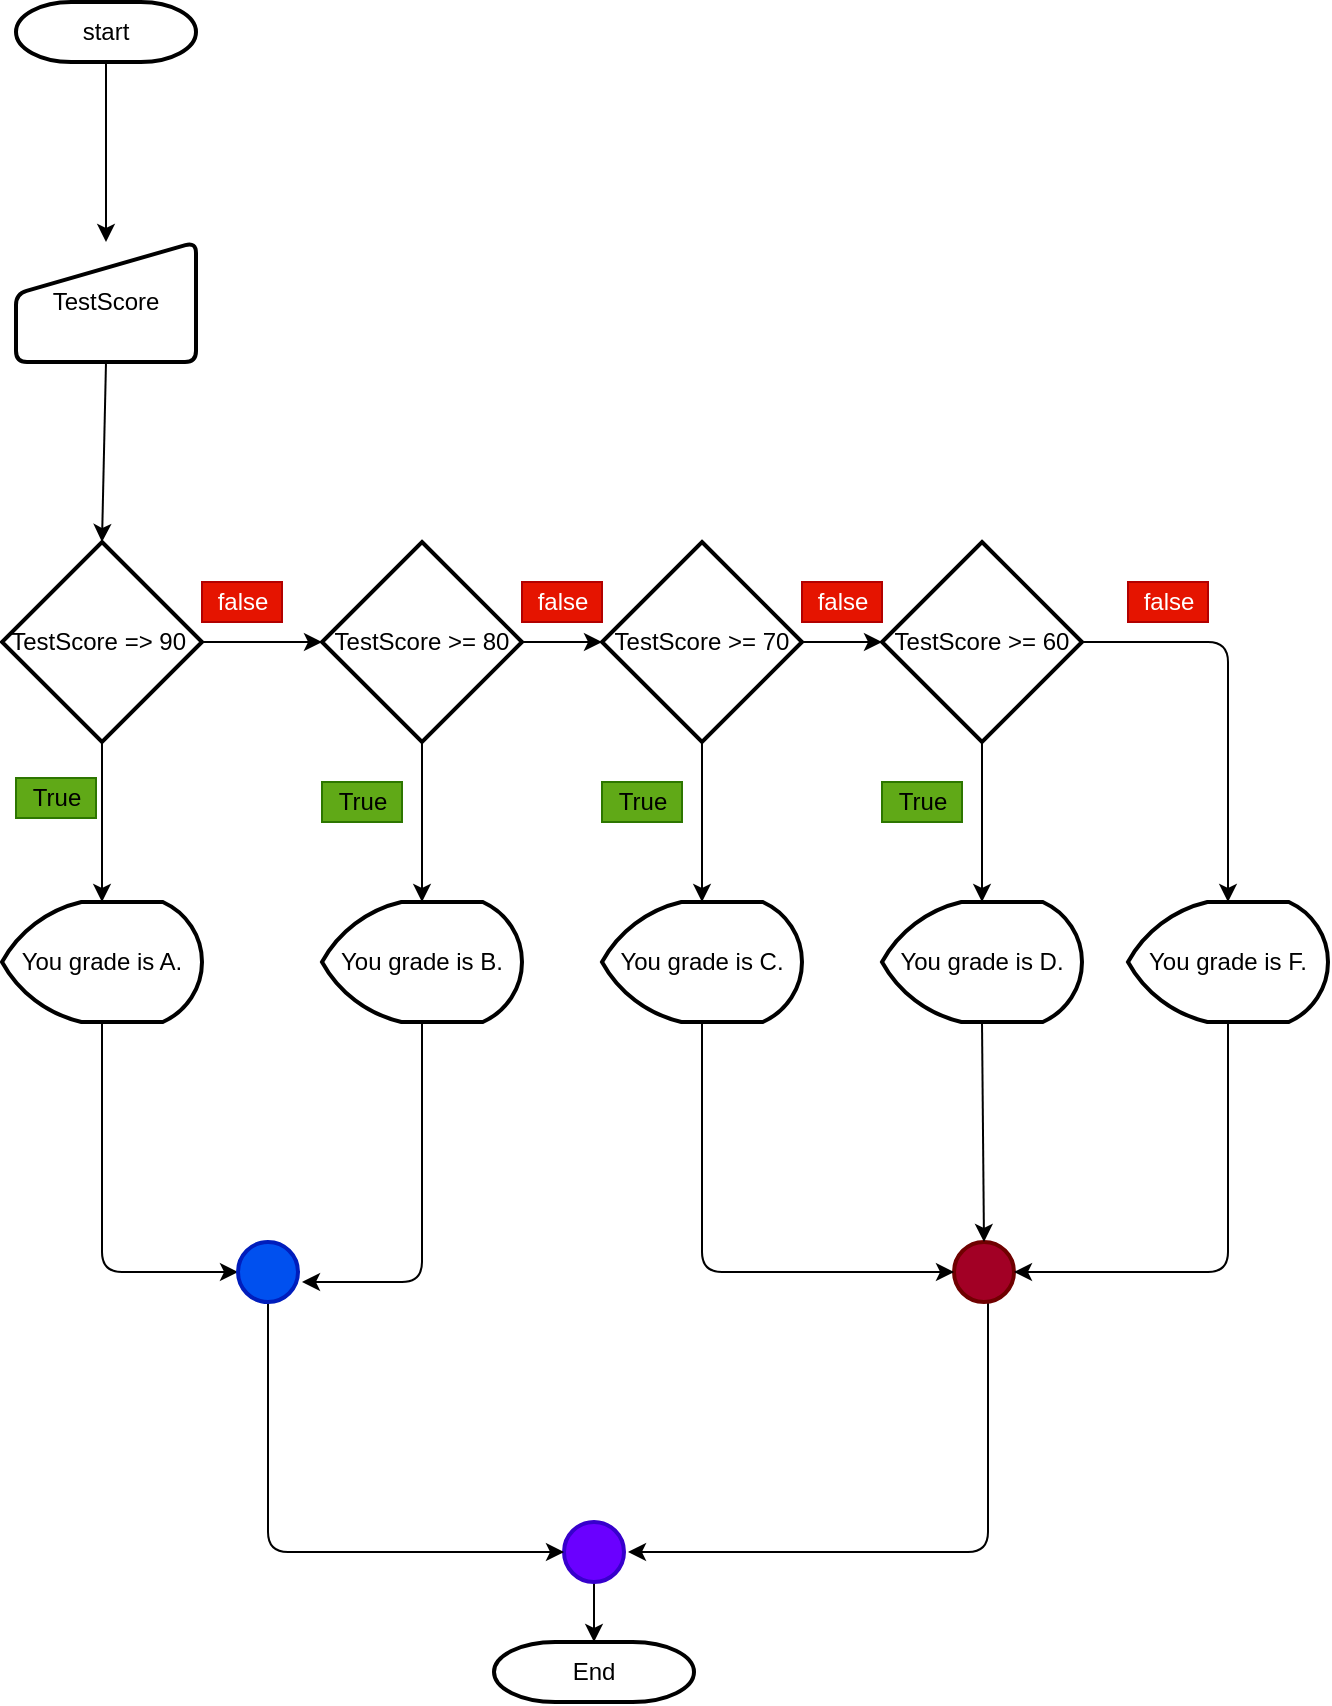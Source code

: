 <mxfile>
    <diagram id="6rhDM608bLwkiDP1xJxP" name="Page-1">
        <mxGraphModel dx="795" dy="684" grid="1" gridSize="10" guides="1" tooltips="1" connect="1" arrows="1" fold="1" page="1" pageScale="1" pageWidth="850" pageHeight="1100" math="0" shadow="0">
            <root>
                <mxCell id="0"/>
                <mxCell id="1" parent="0"/>
                <mxCell id="2" style="edgeStyle=none;html=1;exitX=0.5;exitY=1;exitDx=0;exitDy=0;exitPerimeter=0;entryX=0.5;entryY=0;entryDx=0;entryDy=0;" parent="1" source="3" target="5" edge="1">
                    <mxGeometry relative="1" as="geometry"/>
                </mxCell>
                <mxCell id="3" value="start" style="strokeWidth=2;html=1;shape=mxgraph.flowchart.terminator;whiteSpace=wrap;" parent="1" vertex="1">
                    <mxGeometry x="97" y="50" width="90" height="30" as="geometry"/>
                </mxCell>
                <mxCell id="4" style="edgeStyle=none;html=1;exitX=0.5;exitY=1;exitDx=0;exitDy=0;entryX=0.5;entryY=0;entryDx=0;entryDy=0;entryPerimeter=0;" parent="1" source="5" target="8" edge="1">
                    <mxGeometry relative="1" as="geometry"/>
                </mxCell>
                <mxCell id="5" value="TestScore" style="html=1;strokeWidth=2;shape=manualInput;whiteSpace=wrap;rounded=1;size=26;arcSize=11;" parent="1" vertex="1">
                    <mxGeometry x="97" y="170" width="90" height="60" as="geometry"/>
                </mxCell>
                <mxCell id="6" style="edgeStyle=none;html=1;exitX=1;exitY=0.5;exitDx=0;exitDy=0;exitPerimeter=0;entryX=0;entryY=0.5;entryDx=0;entryDy=0;entryPerimeter=0;" parent="1" source="8" target="11" edge="1">
                    <mxGeometry relative="1" as="geometry"/>
                </mxCell>
                <mxCell id="57" style="edgeStyle=none;html=1;exitX=0.5;exitY=1;exitDx=0;exitDy=0;exitPerimeter=0;entryX=0.5;entryY=0;entryDx=0;entryDy=0;entryPerimeter=0;" parent="1" source="8" target="19" edge="1">
                    <mxGeometry relative="1" as="geometry"/>
                </mxCell>
                <mxCell id="8" value="TestScore =&amp;gt; 90&amp;nbsp;" style="strokeWidth=2;html=1;shape=mxgraph.flowchart.decision;whiteSpace=wrap;" parent="1" vertex="1">
                    <mxGeometry x="90" y="320" width="100" height="100" as="geometry"/>
                </mxCell>
                <mxCell id="9" style="edgeStyle=none;html=1;exitX=1;exitY=0.5;exitDx=0;exitDy=0;exitPerimeter=0;entryX=0;entryY=0.5;entryDx=0;entryDy=0;entryPerimeter=0;" parent="1" source="11" target="17" edge="1">
                    <mxGeometry relative="1" as="geometry"/>
                </mxCell>
                <mxCell id="58" style="edgeStyle=none;html=1;exitX=0.5;exitY=1;exitDx=0;exitDy=0;exitPerimeter=0;" parent="1" source="11" target="53" edge="1">
                    <mxGeometry relative="1" as="geometry"/>
                </mxCell>
                <mxCell id="11" value="TestScore &amp;gt;= 80" style="strokeWidth=2;html=1;shape=mxgraph.flowchart.decision;whiteSpace=wrap;" parent="1" vertex="1">
                    <mxGeometry x="250" y="320" width="100" height="100" as="geometry"/>
                </mxCell>
                <mxCell id="60" style="edgeStyle=none;html=1;exitX=0.5;exitY=1;exitDx=0;exitDy=0;exitPerimeter=0;" parent="1" source="14" target="55" edge="1">
                    <mxGeometry relative="1" as="geometry"/>
                </mxCell>
                <mxCell id="62" style="edgeStyle=none;html=1;exitX=1;exitY=0.5;exitDx=0;exitDy=0;exitPerimeter=0;entryX=0.5;entryY=0;entryDx=0;entryDy=0;entryPerimeter=0;" parent="1" source="14" target="61" edge="1">
                    <mxGeometry relative="1" as="geometry">
                        <Array as="points">
                            <mxPoint x="703" y="370"/>
                        </Array>
                    </mxGeometry>
                </mxCell>
                <mxCell id="14" value="TestScore &amp;gt;= 60" style="strokeWidth=2;html=1;shape=mxgraph.flowchart.decision;whiteSpace=wrap;" parent="1" vertex="1">
                    <mxGeometry x="530" y="320" width="100" height="100" as="geometry"/>
                </mxCell>
                <mxCell id="15" style="edgeStyle=none;html=1;exitX=1;exitY=0.5;exitDx=0;exitDy=0;exitPerimeter=0;entryX=0;entryY=0.5;entryDx=0;entryDy=0;entryPerimeter=0;" parent="1" source="17" target="14" edge="1">
                    <mxGeometry relative="1" as="geometry"/>
                </mxCell>
                <mxCell id="59" style="edgeStyle=none;html=1;exitX=0.5;exitY=1;exitDx=0;exitDy=0;exitPerimeter=0;" parent="1" source="17" target="54" edge="1">
                    <mxGeometry relative="1" as="geometry"/>
                </mxCell>
                <mxCell id="17" value="TestScore &amp;gt;= 70" style="strokeWidth=2;html=1;shape=mxgraph.flowchart.decision;whiteSpace=wrap;" parent="1" vertex="1">
                    <mxGeometry x="390" y="320" width="100" height="100" as="geometry"/>
                </mxCell>
                <mxCell id="68" style="edgeStyle=none;html=1;exitX=0.5;exitY=1;exitDx=0;exitDy=0;exitPerimeter=0;entryX=0;entryY=0.5;entryDx=0;entryDy=0;entryPerimeter=0;" parent="1" source="19" target="52" edge="1">
                    <mxGeometry relative="1" as="geometry">
                        <Array as="points">
                            <mxPoint x="140" y="685"/>
                        </Array>
                    </mxGeometry>
                </mxCell>
                <mxCell id="19" value="You grade is A." style="strokeWidth=2;html=1;shape=mxgraph.flowchart.display;whiteSpace=wrap;" parent="1" vertex="1">
                    <mxGeometry x="90" y="500" width="100" height="60" as="geometry"/>
                </mxCell>
                <mxCell id="21" value="True" style="text;html=1;resizable=0;autosize=1;align=center;verticalAlign=middle;points=[];fillColor=#60a917;strokeColor=#2D7600;rounded=0;fontColor=#000000;" parent="1" vertex="1">
                    <mxGeometry x="97" y="438" width="40" height="20" as="geometry"/>
                </mxCell>
                <mxCell id="22" value="false" style="text;html=1;resizable=0;autosize=1;align=center;verticalAlign=middle;points=[];fillColor=#e51400;strokeColor=#B20000;rounded=0;fontColor=#ffffff;" parent="1" vertex="1">
                    <mxGeometry x="190" y="340" width="40" height="20" as="geometry"/>
                </mxCell>
                <mxCell id="23" value="false" style="text;html=1;resizable=0;autosize=1;align=center;verticalAlign=middle;points=[];fillColor=#e51400;strokeColor=#B20000;rounded=0;fontColor=#ffffff;" parent="1" vertex="1">
                    <mxGeometry x="350" y="340" width="40" height="20" as="geometry"/>
                </mxCell>
                <mxCell id="24" value="false" style="text;html=1;resizable=0;autosize=1;align=center;verticalAlign=middle;points=[];fillColor=#e51400;strokeColor=#B20000;rounded=0;fontColor=#ffffff;" parent="1" vertex="1">
                    <mxGeometry x="490" y="340" width="40" height="20" as="geometry"/>
                </mxCell>
                <mxCell id="25" value="false" style="text;html=1;resizable=0;autosize=1;align=center;verticalAlign=middle;points=[];fillColor=#e51400;strokeColor=#B20000;rounded=0;fontColor=#ffffff;" parent="1" vertex="1">
                    <mxGeometry x="653" y="340" width="40" height="20" as="geometry"/>
                </mxCell>
                <mxCell id="46" value="End" style="strokeWidth=2;html=1;shape=mxgraph.flowchart.terminator;whiteSpace=wrap;" parent="1" vertex="1">
                    <mxGeometry x="336" y="870" width="100" height="30" as="geometry"/>
                </mxCell>
                <mxCell id="64" style="edgeStyle=none;html=1;exitX=0.5;exitY=1;exitDx=0;exitDy=0;exitPerimeter=0;entryX=1;entryY=0.5;entryDx=0;entryDy=0;entryPerimeter=0;" parent="1" edge="1">
                    <mxGeometry relative="1" as="geometry">
                        <mxPoint x="583.0" y="700" as="sourcePoint"/>
                        <mxPoint x="403" y="825" as="targetPoint"/>
                        <Array as="points">
                            <mxPoint x="583" y="825"/>
                        </Array>
                    </mxGeometry>
                </mxCell>
                <mxCell id="48" value="" style="strokeWidth=2;html=1;shape=mxgraph.flowchart.start_2;whiteSpace=wrap;fillColor=#a20025;fontColor=#ffffff;strokeColor=#6F0000;" parent="1" vertex="1">
                    <mxGeometry x="566" y="670" width="30" height="30" as="geometry"/>
                </mxCell>
                <mxCell id="49" style="edgeStyle=none;html=1;exitX=0.5;exitY=1;exitDx=0;exitDy=0;exitPerimeter=0;entryX=0.5;entryY=0;entryDx=0;entryDy=0;entryPerimeter=0;" parent="1" source="50" target="46" edge="1">
                    <mxGeometry relative="1" as="geometry"/>
                </mxCell>
                <mxCell id="50" value="" style="strokeWidth=2;html=1;shape=mxgraph.flowchart.start_2;whiteSpace=wrap;fillColor=#6a00ff;fontColor=#ffffff;strokeColor=#3700CC;" parent="1" vertex="1">
                    <mxGeometry x="371" y="810" width="30" height="30" as="geometry"/>
                </mxCell>
                <mxCell id="51" style="edgeStyle=none;html=1;exitX=0.5;exitY=1;exitDx=0;exitDy=0;exitPerimeter=0;entryX=0;entryY=0.5;entryDx=0;entryDy=0;entryPerimeter=0;" parent="1" source="52" target="50" edge="1">
                    <mxGeometry relative="1" as="geometry">
                        <Array as="points">
                            <mxPoint x="223" y="825"/>
                        </Array>
                    </mxGeometry>
                </mxCell>
                <mxCell id="52" value="" style="strokeWidth=2;html=1;shape=mxgraph.flowchart.start_2;whiteSpace=wrap;fillColor=#0050ef;fontColor=#ffffff;strokeColor=#001DBC;" parent="1" vertex="1">
                    <mxGeometry x="208" y="670" width="30" height="30" as="geometry"/>
                </mxCell>
                <mxCell id="69" style="edgeStyle=none;html=1;exitX=0.5;exitY=1;exitDx=0;exitDy=0;exitPerimeter=0;" parent="1" source="53" edge="1">
                    <mxGeometry relative="1" as="geometry">
                        <mxPoint x="240" y="690" as="targetPoint"/>
                        <Array as="points">
                            <mxPoint x="300" y="690"/>
                        </Array>
                    </mxGeometry>
                </mxCell>
                <mxCell id="53" value="You grade is B." style="strokeWidth=2;html=1;shape=mxgraph.flowchart.display;whiteSpace=wrap;" parent="1" vertex="1">
                    <mxGeometry x="250" y="500" width="100" height="60" as="geometry"/>
                </mxCell>
                <mxCell id="65" style="edgeStyle=none;html=1;exitX=0.5;exitY=1;exitDx=0;exitDy=0;exitPerimeter=0;entryX=0;entryY=0.5;entryDx=0;entryDy=0;entryPerimeter=0;" parent="1" source="54" target="48" edge="1">
                    <mxGeometry relative="1" as="geometry">
                        <Array as="points">
                            <mxPoint x="440" y="685"/>
                        </Array>
                    </mxGeometry>
                </mxCell>
                <mxCell id="54" value="You grade is C." style="strokeWidth=2;html=1;shape=mxgraph.flowchart.display;whiteSpace=wrap;" parent="1" vertex="1">
                    <mxGeometry x="390" y="500" width="100" height="60" as="geometry"/>
                </mxCell>
                <mxCell id="73" style="edgeStyle=none;html=1;exitX=0.5;exitY=1;exitDx=0;exitDy=0;exitPerimeter=0;entryX=0.5;entryY=0;entryDx=0;entryDy=0;entryPerimeter=0;" parent="1" source="55" target="48" edge="1">
                    <mxGeometry relative="1" as="geometry"/>
                </mxCell>
                <mxCell id="55" value="You grade is D." style="strokeWidth=2;html=1;shape=mxgraph.flowchart.display;whiteSpace=wrap;" parent="1" vertex="1">
                    <mxGeometry x="530" y="500" width="100" height="60" as="geometry"/>
                </mxCell>
                <mxCell id="75" style="edgeStyle=none;html=1;exitX=0.5;exitY=1;exitDx=0;exitDy=0;exitPerimeter=0;entryX=1;entryY=0.5;entryDx=0;entryDy=0;entryPerimeter=0;" parent="1" source="61" target="48" edge="1">
                    <mxGeometry relative="1" as="geometry">
                        <Array as="points">
                            <mxPoint x="703" y="685"/>
                        </Array>
                    </mxGeometry>
                </mxCell>
                <mxCell id="61" value="You grade is F." style="strokeWidth=2;html=1;shape=mxgraph.flowchart.display;whiteSpace=wrap;" parent="1" vertex="1">
                    <mxGeometry x="653" y="500" width="100" height="60" as="geometry"/>
                </mxCell>
                <mxCell id="70" value="True" style="text;html=1;resizable=0;autosize=1;align=center;verticalAlign=middle;points=[];fillColor=#60a917;strokeColor=#2D7600;rounded=0;fontColor=#000000;" parent="1" vertex="1">
                    <mxGeometry x="250" y="440" width="40" height="20" as="geometry"/>
                </mxCell>
                <mxCell id="71" value="True" style="text;html=1;resizable=0;autosize=1;align=center;verticalAlign=middle;points=[];fillColor=#60a917;strokeColor=#2D7600;rounded=0;fontColor=#000000;" parent="1" vertex="1">
                    <mxGeometry x="390" y="440" width="40" height="20" as="geometry"/>
                </mxCell>
                <mxCell id="72" value="True" style="text;html=1;resizable=0;autosize=1;align=center;verticalAlign=middle;points=[];fillColor=#60a917;strokeColor=#2D7600;rounded=0;fontColor=#000000;" parent="1" vertex="1">
                    <mxGeometry x="530" y="440" width="40" height="20" as="geometry"/>
                </mxCell>
            </root>
        </mxGraphModel>
    </diagram>
</mxfile>